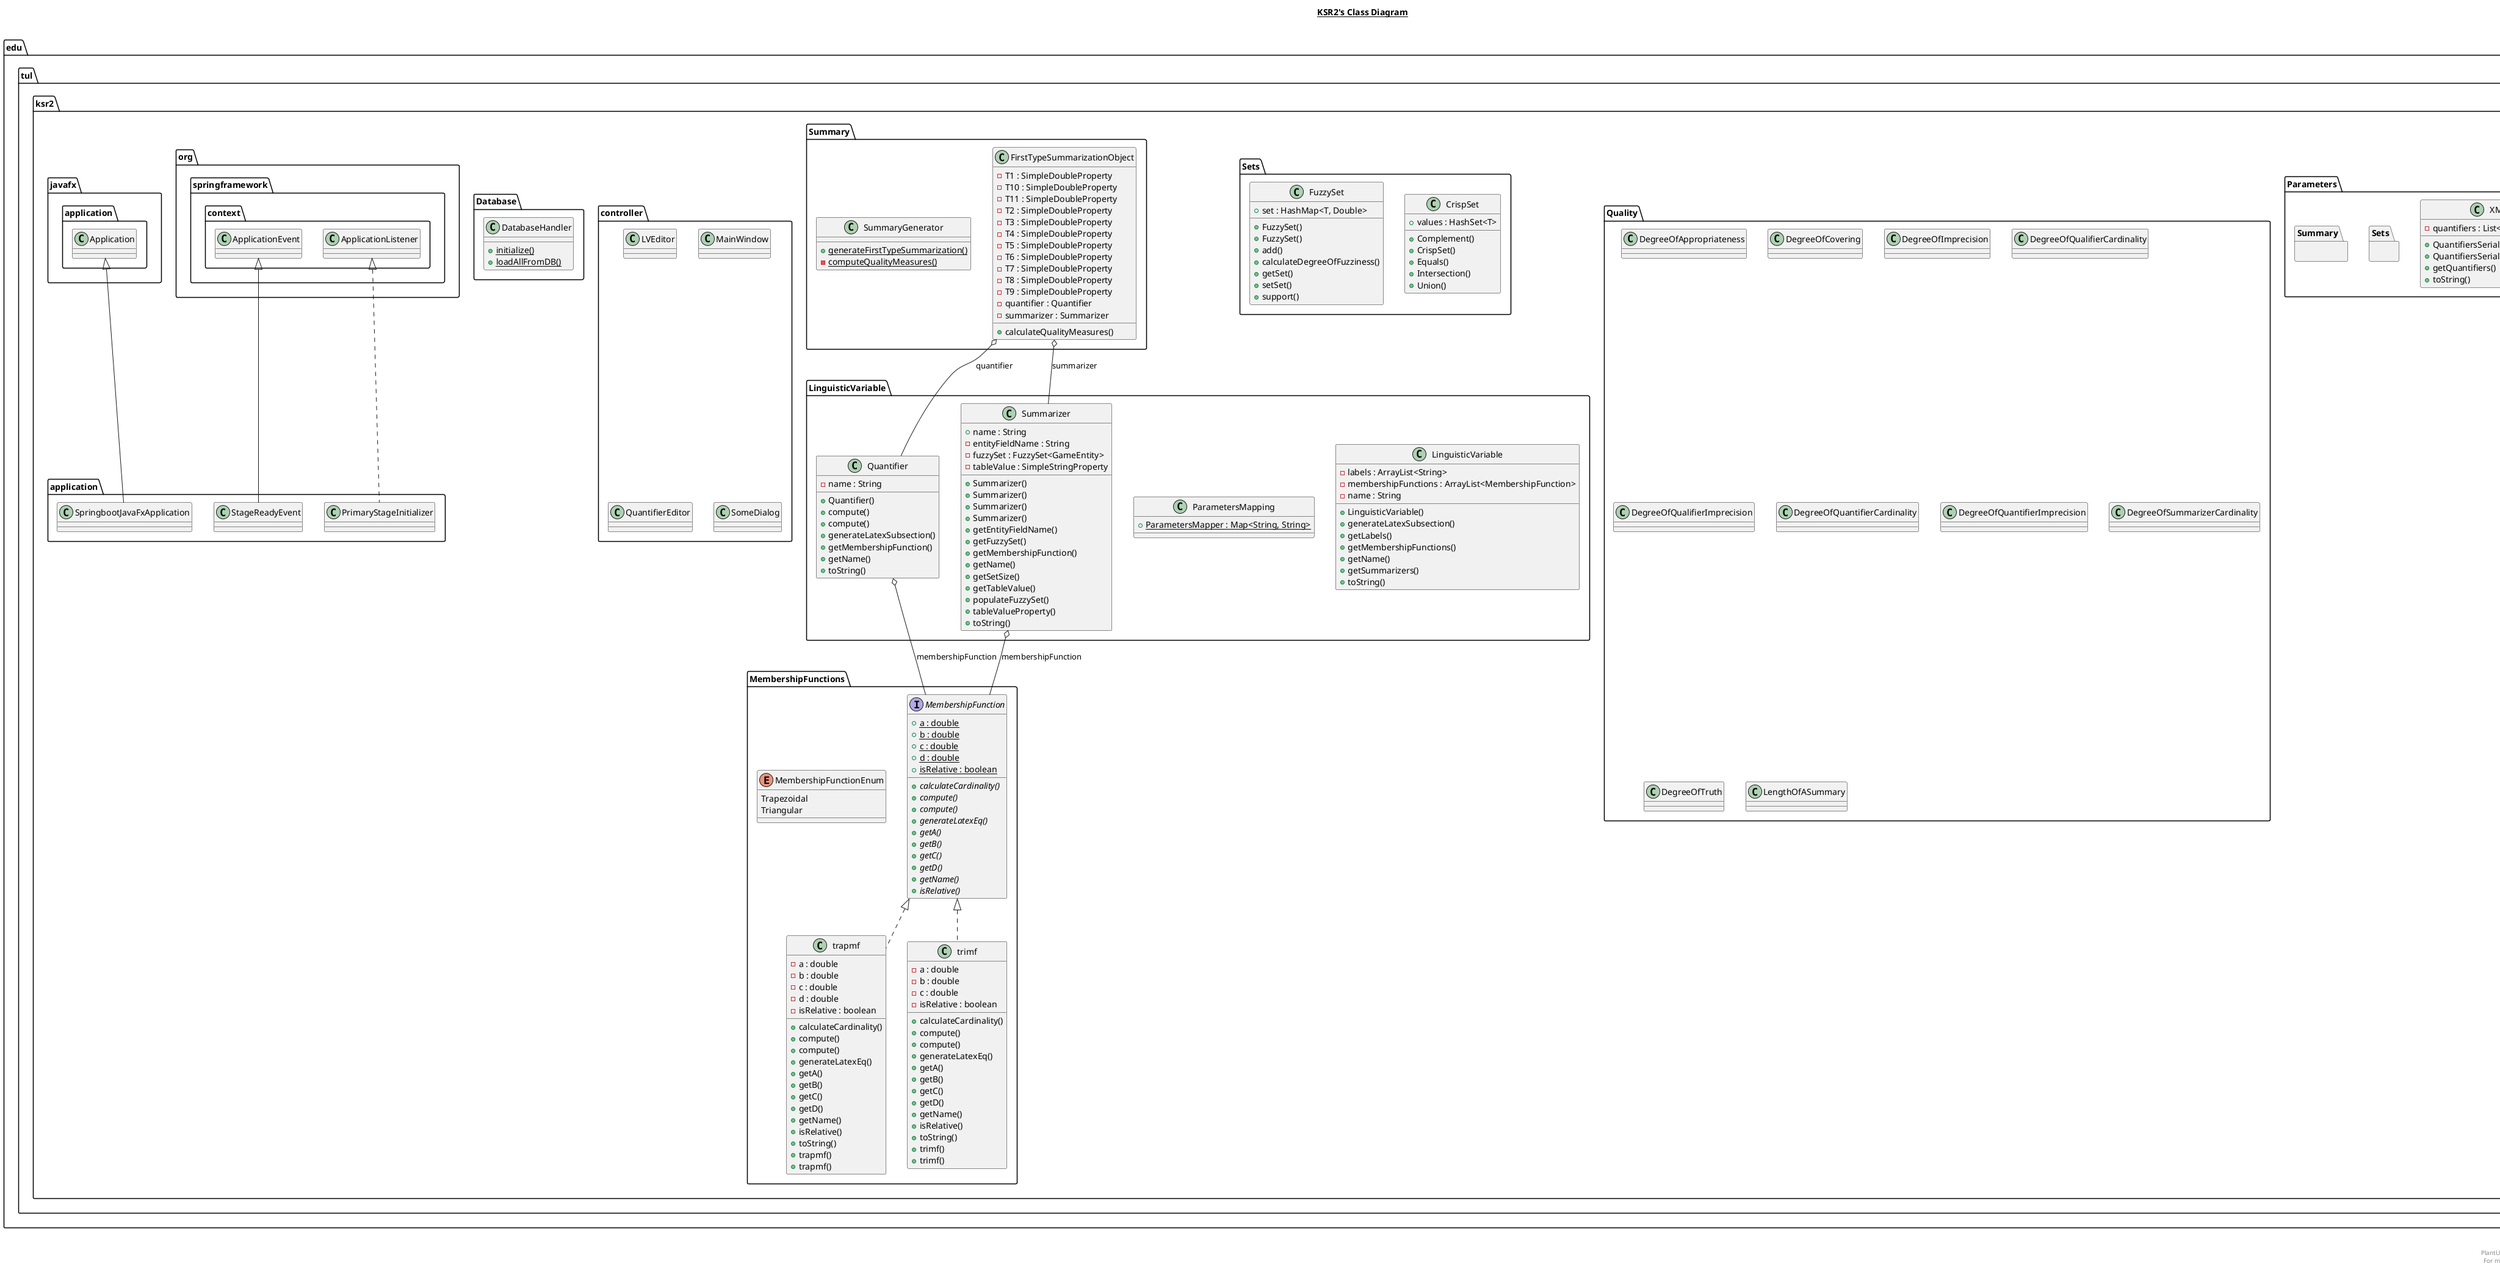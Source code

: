 @startuml

title __KSR2's Class Diagram__\n

    namespace edu.tul.ksr2 {
      namespace Parameters {
        class edu.tul.ksr2.Parameters.XMLReader {
      }
    }

      namespace Quality {
        class edu.tul.ksr2.Quality.DegreeOfAppropriateness {
        }

        class edu.tul.ksr2.Quality.DegreeOfCovering {
        }

        class edu.tul.ksr2.Quality.DegreeOfImprecision {
        }

        class edu.tul.ksr2.Quality.DegreeOfQualifierCardinality {
        }

        class edu.tul.ksr2.Quality.DegreeOfQualifierImprecision {
        }

        class edu.tul.ksr2.Quality.DegreeOfQuantifierCardinality {
        }

        class edu.tul.ksr2.Quality.DegreeOfQuantifierImprecision {
        }

        class edu.tul.ksr2.Quality.DegreeOfSummarizerCardinality {
        }

        class edu.tul.ksr2.Quality.DegreeOfTruth {
        }

        class edu.tul.ksr2.Quality.LengthOfASummary {
        }
      }

      namespace Sets {
        class edu.tul.ksr2.Sets.CrispSet {
        }

        class edu.tul.ksr2.Sets.FuzzySet {
        }
      }

      namespace Summary {
        class edu.tul.ksr2.Summary.FirstTypeSummarizationObject {
        }

        class edu.tul.ksr2.Summary.SummaryGenerator {
        }

      }

      namespace application {
        class edu.tul.ksr2.application.PrimaryStageInitializer {
        }

        class edu.tul.ksr2.application.SpringbootJavaFxApplication {
        }

        class edu.tul.ksr2.application.StageReadyEvent {
        }

      }

      namespace controller {

        class edu.tul.ksr2.controller.LVEditor {
        }

        class edu.tul.ksr2.controller.MainWindow {
        }

        class edu.tul.ksr2.controller.QuantifierEditor {
        }

        class edu.tul.ksr2.controller.SomeDialog {
        }
      }

    namespace Database {
      class edu.tul.ksr2.Database.DatabaseHandler {
          {static} + initialize()
          {static} + loadAllFromDB()
      }
    }

          namespace LinguisticVariable {
            class edu.tul.ksr2.LinguisticVariable.LinguisticVariable {
                - labels : ArrayList<String>
                - membershipFunctions : ArrayList<MembershipFunction>
                - name : String
                + LinguisticVariable()
                + generateLatexSubsection()
                + getLabels()
                + getMembershipFunctions()
                + getName()
                + getSummarizers()
                + toString()
            }

            class edu.tul.ksr2.LinguisticVariable.ParametersMapping {
                {static} + ParametersMapper : Map<String, String>
            }

            class edu.tul.ksr2.LinguisticVariable.Quantifier {
                - name : String
                + Quantifier()
                + compute()
                + compute()
                + generateLatexSubsection()
                + getMembershipFunction()
                + getName()
                + toString()
            }

            class edu.tul.ksr2.LinguisticVariable.Summarizer {
                + name : String
                - entityFieldName : String
                - fuzzySet : FuzzySet<GameEntity>
                - tableValue : SimpleStringProperty
                + Summarizer()
                + Summarizer()
                + Summarizer()
                + Summarizer()
                + getEntityFieldName()
                + getFuzzySet()
                + getMembershipFunction()
                + getName()
                + getSetSize()
                + getTableValue()
                + populateFuzzySet()
                + tableValueProperty()
                + toString()
            }
          }

                namespace MembershipFunctions {
                  interface edu.tul.ksr2.MembershipFunctions.MembershipFunction {
                      {static} + a : double
                      {static} + b : double
                      {static} + c : double
                      {static} + d : double
                      {static} + isRelative : boolean
                      {abstract} + calculateCardinality()
                      {abstract} + compute()
                      {abstract} + compute()
                      {abstract} + generateLatexEq()
                      {abstract} + getA()
                      {abstract} + getB()
                      {abstract} + getC()
                      {abstract} + getD()
                      {abstract} + getName()
                      {abstract} + isRelative()
                  }

                  enum MembershipFunctionEnum {
                    Trapezoidal
                    Triangular
                  }

                  class edu.tul.ksr2.MembershipFunctions.trapmf {
                      - a : double
                      - b : double
                      - c : double
                      - d : double
                      - isRelative : boolean
                      + calculateCardinality()
                      + compute()
                      + compute()
                      + generateLatexEq()
                      + getA()
                      + getB()
                      + getC()
                      + getD()
                      + getName()
                      + isRelative()
                      + toString()
                      + trapmf()
                      + trapmf()
                  }

                  class edu.tul.ksr2.MembershipFunctions.trimf {
                      - a : double
                      - b : double
                      - c : double
                      - isRelative : boolean
                      + calculateCardinality()
                      + compute()
                      + compute()
                      + generateLatexEq()
                      + getA()
                      + getB()
                      + getC()
                      + getD()
                      + getName()
                      + isRelative()
                      + toString()
                      + trimf()
                      + trimf()
                  }
                }

                namespace Parameters {
                   class edu.tul.ksr2.Parameters.XMLReaders {
                       - quantifiers : List<QuantifierSerialized>
                       + QuantifiersSerialized()
                       + QuantifiersSerialized()
                       + getQuantifiers()
                       + toString()
                   }

                   namespace Sets {
                           class edu.tul.ksr2.Sets.CrispSet {
                               + values : HashSet<T>
                               + Complement()
                               + CrispSet()
                               + Equals()
                               + Intersection()
                               + Union()
                           }

                           class edu.tul.ksr2.Sets.FuzzySet {
                               + set : HashMap<T, Double>
                               + FuzzySet()
                               + FuzzySet()
                               + add()
                               + calculateDegreeOfFuzziness()
                               + getSet()
                               + setSet()
                               + support()
                           }
                         }

namespace Summary {
        class edu.tul.ksr2.Summary.FirstTypeSummarizationObject {
            - T1 : SimpleDoubleProperty
            - T10 : SimpleDoubleProperty
            - T11 : SimpleDoubleProperty
            - T2 : SimpleDoubleProperty
            - T3 : SimpleDoubleProperty
            - T4 : SimpleDoubleProperty
            - T5 : SimpleDoubleProperty
            - T6 : SimpleDoubleProperty
            - T7 : SimpleDoubleProperty
            - T8 : SimpleDoubleProperty
            - T9 : SimpleDoubleProperty
            - quantifier : Quantifier
            - summarizer : Summarizer

            + calculateQualityMeasures()
        }

        class edu.tul.ksr2.Summary.SummaryGenerator {
            {static} + generateFirstTypeSummarization()
            {static} - computeQualityMeasures()
        }
      }


  }

  

  edu.tul.ksr2.LinguisticVariable.Quantifier o-- edu.tul.ksr2.MembershipFunctions.MembershipFunction : membershipFunction
  edu.tul.ksr2.LinguisticVariable.Summarizer o-- edu.tul.ksr2.MembershipFunctions.MembershipFunction : membershipFunction
  edu.tul.ksr2.MembershipFunctions.trapmf .up.|> edu.tul.ksr2.MembershipFunctions.MembershipFunction
  edu.tul.ksr2.MembershipFunctions.trimf .up.|> edu.tul.ksr2.MembershipFunctions.MembershipFunction
  edu.tul.ksr2.Summary.FirstTypeSummarizationObject o-- edu.tul.ksr2.LinguisticVariable.Quantifier : quantifier
  edu.tul.ksr2.Summary.FirstTypeSummarizationObject o-- edu.tul.ksr2.LinguisticVariable.Summarizer : summarizer
  edu.tul.ksr2.application.PrimaryStageInitializer .up.|> org.springframework.context.ApplicationListener
  edu.tul.ksr2.application.SpringbootJavaFxApplication -up-|> javafx.application.Application
  edu.tul.ksr2.application.StageReadyEvent -up-|> org.springframework.context.ApplicationEvent


right footer


PlantUML diagram generated by SketchIt! (https://bitbucket.org/pmesmeur/sketch.it)
For more information about this tool, please contact philippe.mesmeur@gmail.com
endfooter

@enduml
